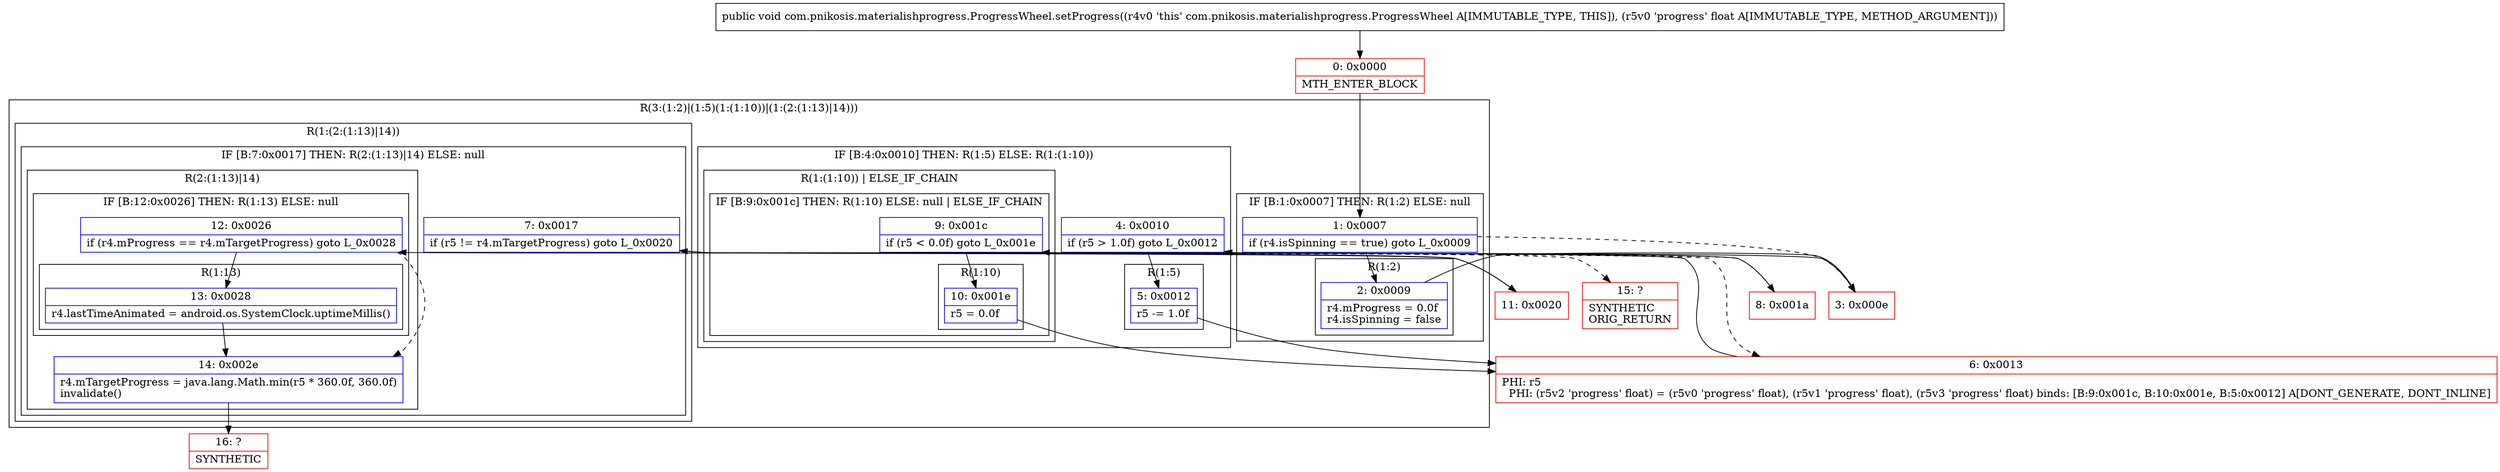 digraph "CFG forcom.pnikosis.materialishprogress.ProgressWheel.setProgress(F)V" {
subgraph cluster_Region_1868752442 {
label = "R(3:(1:2)|(1:5)(1:(1:10))|(1:(2:(1:13)|14)))";
node [shape=record,color=blue];
subgraph cluster_IfRegion_790698202 {
label = "IF [B:1:0x0007] THEN: R(1:2) ELSE: null";
node [shape=record,color=blue];
Node_1 [shape=record,label="{1\:\ 0x0007|if (r4.isSpinning == true) goto L_0x0009\l}"];
subgraph cluster_Region_2003519711 {
label = "R(1:2)";
node [shape=record,color=blue];
Node_2 [shape=record,label="{2\:\ 0x0009|r4.mProgress = 0.0f\lr4.isSpinning = false\l}"];
}
}
subgraph cluster_IfRegion_1682390011 {
label = "IF [B:4:0x0010] THEN: R(1:5) ELSE: R(1:(1:10))";
node [shape=record,color=blue];
Node_4 [shape=record,label="{4\:\ 0x0010|if (r5 \> 1.0f) goto L_0x0012\l}"];
subgraph cluster_Region_476856959 {
label = "R(1:5)";
node [shape=record,color=blue];
Node_5 [shape=record,label="{5\:\ 0x0012|r5 \-= 1.0f\l}"];
}
subgraph cluster_Region_1001160416 {
label = "R(1:(1:10)) | ELSE_IF_CHAIN\l";
node [shape=record,color=blue];
subgraph cluster_IfRegion_372045050 {
label = "IF [B:9:0x001c] THEN: R(1:10) ELSE: null | ELSE_IF_CHAIN\l";
node [shape=record,color=blue];
Node_9 [shape=record,label="{9\:\ 0x001c|if (r5 \< 0.0f) goto L_0x001e\l}"];
subgraph cluster_Region_1265208615 {
label = "R(1:10)";
node [shape=record,color=blue];
Node_10 [shape=record,label="{10\:\ 0x001e|r5 = 0.0f\l}"];
}
}
}
}
subgraph cluster_Region_904417679 {
label = "R(1:(2:(1:13)|14))";
node [shape=record,color=blue];
subgraph cluster_IfRegion_1835758252 {
label = "IF [B:7:0x0017] THEN: R(2:(1:13)|14) ELSE: null";
node [shape=record,color=blue];
Node_7 [shape=record,label="{7\:\ 0x0017|if (r5 != r4.mTargetProgress) goto L_0x0020\l}"];
subgraph cluster_Region_479314143 {
label = "R(2:(1:13)|14)";
node [shape=record,color=blue];
subgraph cluster_IfRegion_454452959 {
label = "IF [B:12:0x0026] THEN: R(1:13) ELSE: null";
node [shape=record,color=blue];
Node_12 [shape=record,label="{12\:\ 0x0026|if (r4.mProgress == r4.mTargetProgress) goto L_0x0028\l}"];
subgraph cluster_Region_1812277275 {
label = "R(1:13)";
node [shape=record,color=blue];
Node_13 [shape=record,label="{13\:\ 0x0028|r4.lastTimeAnimated = android.os.SystemClock.uptimeMillis()\l}"];
}
}
Node_14 [shape=record,label="{14\:\ 0x002e|r4.mTargetProgress = java.lang.Math.min(r5 * 360.0f, 360.0f)\linvalidate()\l}"];
}
}
}
}
Node_0 [shape=record,color=red,label="{0\:\ 0x0000|MTH_ENTER_BLOCK\l}"];
Node_3 [shape=record,color=red,label="{3\:\ 0x000e}"];
Node_6 [shape=record,color=red,label="{6\:\ 0x0013|PHI: r5 \l  PHI: (r5v2 'progress' float) = (r5v0 'progress' float), (r5v1 'progress' float), (r5v3 'progress' float) binds: [B:9:0x001c, B:10:0x001e, B:5:0x0012] A[DONT_GENERATE, DONT_INLINE]\l}"];
Node_8 [shape=record,color=red,label="{8\:\ 0x001a}"];
Node_11 [shape=record,color=red,label="{11\:\ 0x0020}"];
Node_15 [shape=record,color=red,label="{15\:\ ?|SYNTHETIC\lORIG_RETURN\l}"];
Node_16 [shape=record,color=red,label="{16\:\ ?|SYNTHETIC\l}"];
MethodNode[shape=record,label="{public void com.pnikosis.materialishprogress.ProgressWheel.setProgress((r4v0 'this' com.pnikosis.materialishprogress.ProgressWheel A[IMMUTABLE_TYPE, THIS]), (r5v0 'progress' float A[IMMUTABLE_TYPE, METHOD_ARGUMENT])) }"];
MethodNode -> Node_0;
Node_1 -> Node_2;
Node_1 -> Node_3[style=dashed];
Node_2 -> Node_3;
Node_4 -> Node_5;
Node_4 -> Node_8[style=dashed];
Node_5 -> Node_6;
Node_9 -> Node_6[style=dashed];
Node_9 -> Node_10;
Node_10 -> Node_6;
Node_7 -> Node_11;
Node_7 -> Node_15[style=dashed];
Node_12 -> Node_13;
Node_12 -> Node_14[style=dashed];
Node_13 -> Node_14;
Node_14 -> Node_16;
Node_0 -> Node_1;
Node_3 -> Node_4;
Node_6 -> Node_7;
Node_8 -> Node_9;
Node_11 -> Node_12;
}

